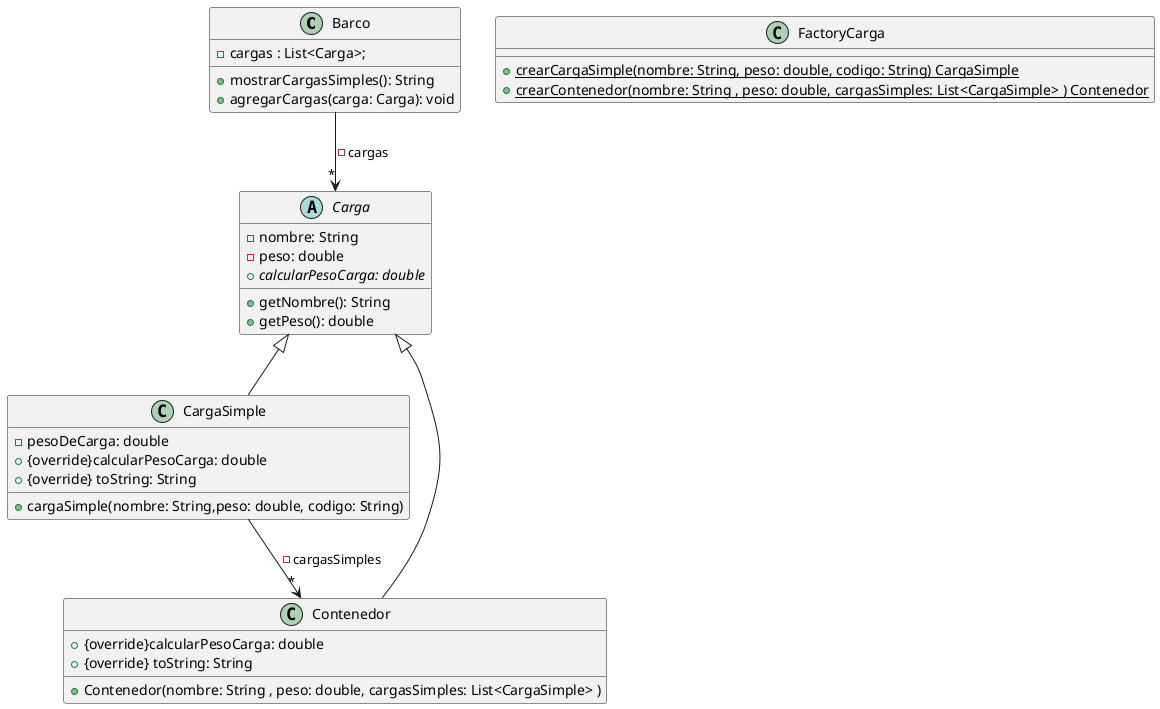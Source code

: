 @startuml

class Barco{
    - cargas : List<Carga>;
    + mostrarCargasSimples(): String
    + agregarCargas(carga: Carga): void
}

class FactoryCarga{
    + {static}crearCargaSimple(nombre: String, peso: double, codigo: String) CargaSimple
    + {static}crearContenedor(nombre: String , peso: double, cargasSimples: List<CargaSimple> ) Contenedor
}

abstract Carga{
    - nombre: String
    - peso: double
    + {abstract}calcularPesoCarga: double
    + getNombre(): String
    + getPeso(): double
}

class CargaSimple{
    - pesoDeCarga: double
    + {override}calcularPesoCarga: double
    + {override} toString: String
    + cargaSimple(nombre: String,peso: double, codigo: String)
}

class Contenedor{
    + {override}calcularPesoCarga: double
    + {override} toString: String
    + Contenedor(nombre: String , peso: double, cargasSimples: List<CargaSimple> )
}

Barco --> "*" Carga: -cargas
CargaSimple --> "*" Contenedor: -cargasSimples
CargaSimple -up-|> Carga
Contenedor -up-|> Carga
@enduml